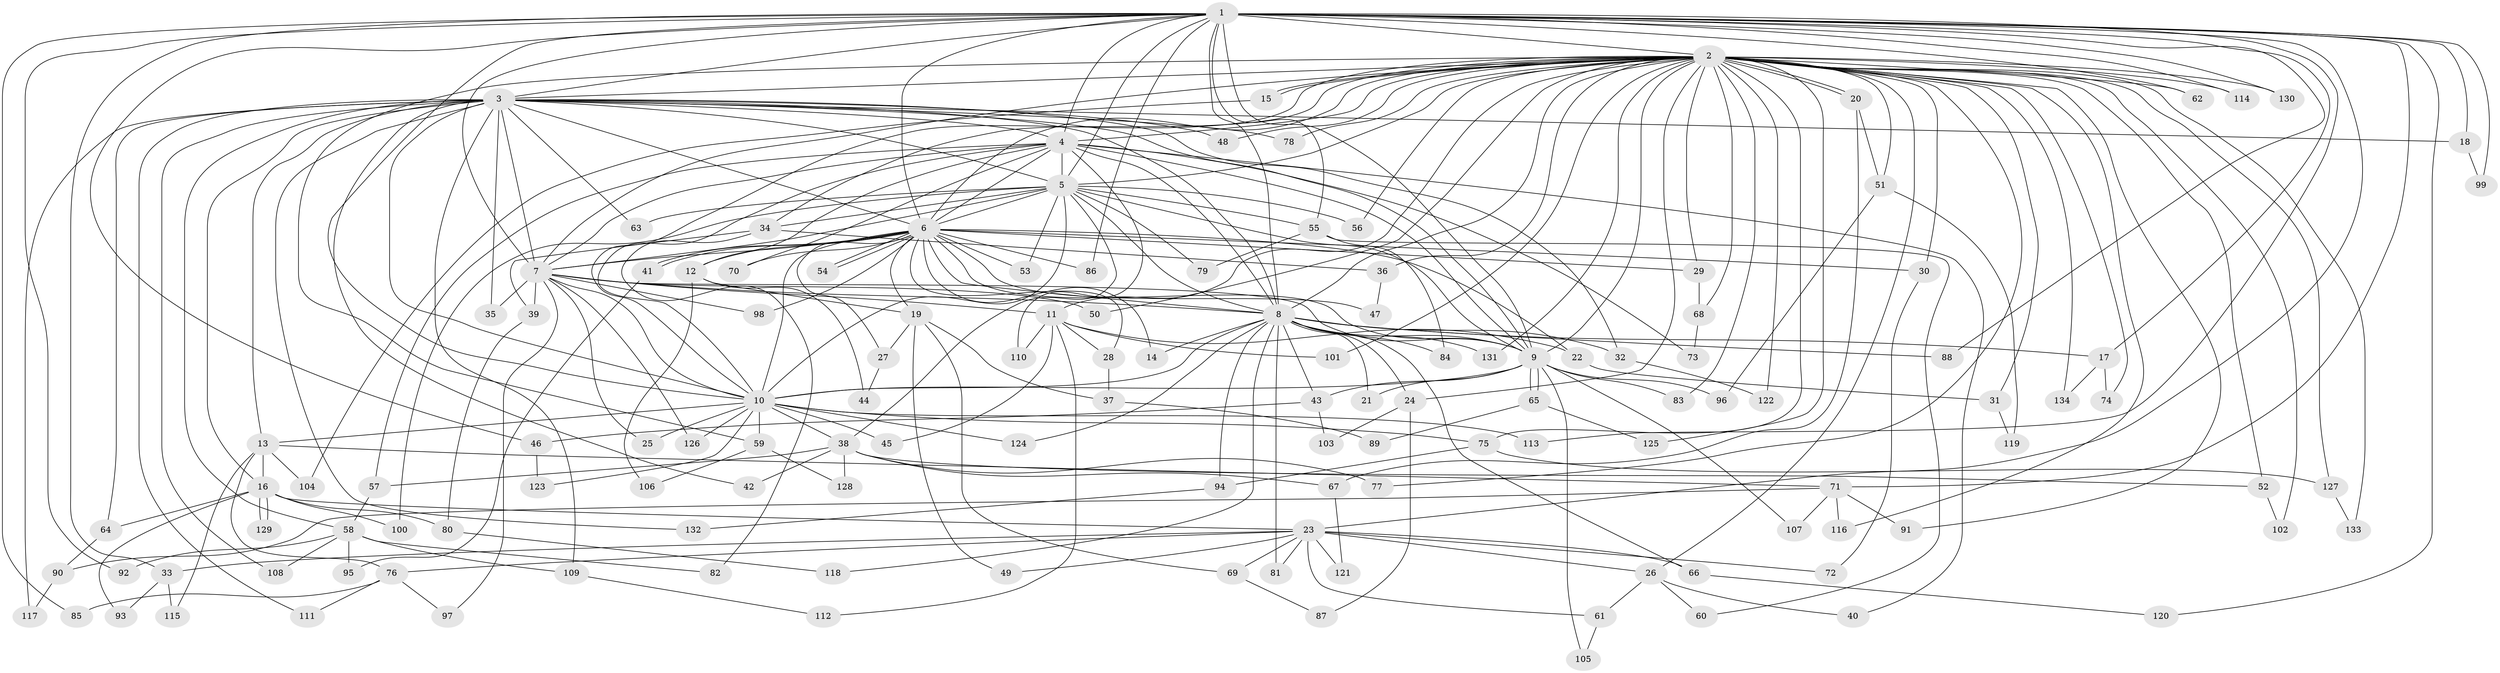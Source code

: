 // Generated by graph-tools (version 1.1) at 2025/43/03/09/25 04:43:25]
// undirected, 134 vertices, 293 edges
graph export_dot {
graph [start="1"]
  node [color=gray90,style=filled];
  1;
  2;
  3;
  4;
  5;
  6;
  7;
  8;
  9;
  10;
  11;
  12;
  13;
  14;
  15;
  16;
  17;
  18;
  19;
  20;
  21;
  22;
  23;
  24;
  25;
  26;
  27;
  28;
  29;
  30;
  31;
  32;
  33;
  34;
  35;
  36;
  37;
  38;
  39;
  40;
  41;
  42;
  43;
  44;
  45;
  46;
  47;
  48;
  49;
  50;
  51;
  52;
  53;
  54;
  55;
  56;
  57;
  58;
  59;
  60;
  61;
  62;
  63;
  64;
  65;
  66;
  67;
  68;
  69;
  70;
  71;
  72;
  73;
  74;
  75;
  76;
  77;
  78;
  79;
  80;
  81;
  82;
  83;
  84;
  85;
  86;
  87;
  88;
  89;
  90;
  91;
  92;
  93;
  94;
  95;
  96;
  97;
  98;
  99;
  100;
  101;
  102;
  103;
  104;
  105;
  106;
  107;
  108;
  109;
  110;
  111;
  112;
  113;
  114;
  115;
  116;
  117;
  118;
  119;
  120;
  121;
  122;
  123;
  124;
  125;
  126;
  127;
  128;
  129;
  130;
  131;
  132;
  133;
  134;
  1 -- 2;
  1 -- 3;
  1 -- 4;
  1 -- 5;
  1 -- 6;
  1 -- 7;
  1 -- 8;
  1 -- 9;
  1 -- 10;
  1 -- 17;
  1 -- 18;
  1 -- 23;
  1 -- 33;
  1 -- 46;
  1 -- 55;
  1 -- 62;
  1 -- 71;
  1 -- 85;
  1 -- 86;
  1 -- 88;
  1 -- 92;
  1 -- 99;
  1 -- 113;
  1 -- 114;
  1 -- 120;
  1 -- 130;
  2 -- 3;
  2 -- 4;
  2 -- 5;
  2 -- 6;
  2 -- 7;
  2 -- 8;
  2 -- 9;
  2 -- 10;
  2 -- 11;
  2 -- 15;
  2 -- 15;
  2 -- 20;
  2 -- 20;
  2 -- 24;
  2 -- 26;
  2 -- 29;
  2 -- 30;
  2 -- 31;
  2 -- 34;
  2 -- 36;
  2 -- 48;
  2 -- 50;
  2 -- 51;
  2 -- 52;
  2 -- 56;
  2 -- 59;
  2 -- 62;
  2 -- 68;
  2 -- 74;
  2 -- 75;
  2 -- 77;
  2 -- 78;
  2 -- 83;
  2 -- 91;
  2 -- 101;
  2 -- 102;
  2 -- 114;
  2 -- 116;
  2 -- 122;
  2 -- 125;
  2 -- 127;
  2 -- 130;
  2 -- 131;
  2 -- 133;
  2 -- 134;
  3 -- 4;
  3 -- 5;
  3 -- 6;
  3 -- 7;
  3 -- 8;
  3 -- 9;
  3 -- 10;
  3 -- 13;
  3 -- 16;
  3 -- 18;
  3 -- 32;
  3 -- 35;
  3 -- 42;
  3 -- 48;
  3 -- 58;
  3 -- 63;
  3 -- 64;
  3 -- 78;
  3 -- 108;
  3 -- 109;
  3 -- 111;
  3 -- 117;
  3 -- 132;
  4 -- 5;
  4 -- 6;
  4 -- 7;
  4 -- 8;
  4 -- 9;
  4 -- 10;
  4 -- 12;
  4 -- 40;
  4 -- 57;
  4 -- 70;
  4 -- 73;
  4 -- 110;
  5 -- 6;
  5 -- 7;
  5 -- 8;
  5 -- 9;
  5 -- 10;
  5 -- 34;
  5 -- 38;
  5 -- 53;
  5 -- 55;
  5 -- 56;
  5 -- 63;
  5 -- 79;
  5 -- 100;
  6 -- 7;
  6 -- 8;
  6 -- 9;
  6 -- 10;
  6 -- 12;
  6 -- 14;
  6 -- 19;
  6 -- 22;
  6 -- 27;
  6 -- 28;
  6 -- 29;
  6 -- 30;
  6 -- 41;
  6 -- 41;
  6 -- 47;
  6 -- 53;
  6 -- 54;
  6 -- 54;
  6 -- 70;
  6 -- 86;
  6 -- 98;
  7 -- 8;
  7 -- 9;
  7 -- 10;
  7 -- 11;
  7 -- 25;
  7 -- 35;
  7 -- 39;
  7 -- 50;
  7 -- 97;
  7 -- 98;
  7 -- 126;
  8 -- 9;
  8 -- 10;
  8 -- 14;
  8 -- 17;
  8 -- 21;
  8 -- 24;
  8 -- 32;
  8 -- 43;
  8 -- 66;
  8 -- 81;
  8 -- 84;
  8 -- 88;
  8 -- 94;
  8 -- 118;
  8 -- 124;
  8 -- 131;
  9 -- 10;
  9 -- 21;
  9 -- 43;
  9 -- 65;
  9 -- 65;
  9 -- 83;
  9 -- 96;
  9 -- 105;
  9 -- 107;
  10 -- 13;
  10 -- 25;
  10 -- 38;
  10 -- 45;
  10 -- 59;
  10 -- 75;
  10 -- 113;
  10 -- 123;
  10 -- 124;
  10 -- 126;
  11 -- 22;
  11 -- 28;
  11 -- 45;
  11 -- 101;
  11 -- 110;
  11 -- 112;
  12 -- 19;
  12 -- 44;
  12 -- 106;
  13 -- 16;
  13 -- 71;
  13 -- 76;
  13 -- 104;
  13 -- 115;
  15 -- 104;
  16 -- 23;
  16 -- 64;
  16 -- 80;
  16 -- 93;
  16 -- 100;
  16 -- 129;
  16 -- 129;
  17 -- 74;
  17 -- 134;
  18 -- 99;
  19 -- 27;
  19 -- 37;
  19 -- 49;
  19 -- 69;
  20 -- 51;
  20 -- 67;
  22 -- 31;
  23 -- 26;
  23 -- 33;
  23 -- 49;
  23 -- 61;
  23 -- 66;
  23 -- 69;
  23 -- 72;
  23 -- 76;
  23 -- 81;
  23 -- 121;
  24 -- 87;
  24 -- 103;
  26 -- 40;
  26 -- 60;
  26 -- 61;
  27 -- 44;
  28 -- 37;
  29 -- 68;
  30 -- 72;
  31 -- 119;
  32 -- 122;
  33 -- 93;
  33 -- 115;
  34 -- 36;
  34 -- 39;
  34 -- 82;
  36 -- 47;
  37 -- 89;
  38 -- 42;
  38 -- 52;
  38 -- 57;
  38 -- 67;
  38 -- 77;
  38 -- 128;
  39 -- 80;
  41 -- 95;
  43 -- 46;
  43 -- 103;
  46 -- 123;
  51 -- 96;
  51 -- 119;
  52 -- 102;
  55 -- 60;
  55 -- 79;
  55 -- 84;
  57 -- 58;
  58 -- 82;
  58 -- 92;
  58 -- 95;
  58 -- 108;
  58 -- 109;
  59 -- 106;
  59 -- 128;
  61 -- 105;
  64 -- 90;
  65 -- 89;
  65 -- 125;
  66 -- 120;
  67 -- 121;
  68 -- 73;
  69 -- 87;
  71 -- 90;
  71 -- 91;
  71 -- 107;
  71 -- 116;
  75 -- 94;
  75 -- 127;
  76 -- 85;
  76 -- 97;
  76 -- 111;
  80 -- 118;
  90 -- 117;
  94 -- 132;
  109 -- 112;
  127 -- 133;
}
